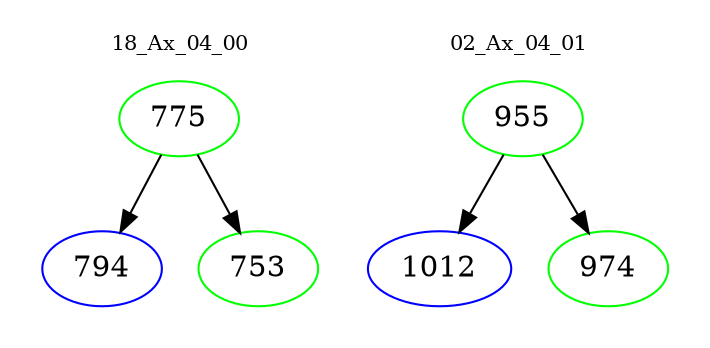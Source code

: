 digraph{
subgraph cluster_0 {
color = white
label = "18_Ax_04_00";
fontsize=10;
T0_775 [label="775", color="green"]
T0_775 -> T0_794 [color="black"]
T0_794 [label="794", color="blue"]
T0_775 -> T0_753 [color="black"]
T0_753 [label="753", color="green"]
}
subgraph cluster_1 {
color = white
label = "02_Ax_04_01";
fontsize=10;
T1_955 [label="955", color="green"]
T1_955 -> T1_1012 [color="black"]
T1_1012 [label="1012", color="blue"]
T1_955 -> T1_974 [color="black"]
T1_974 [label="974", color="green"]
}
}

